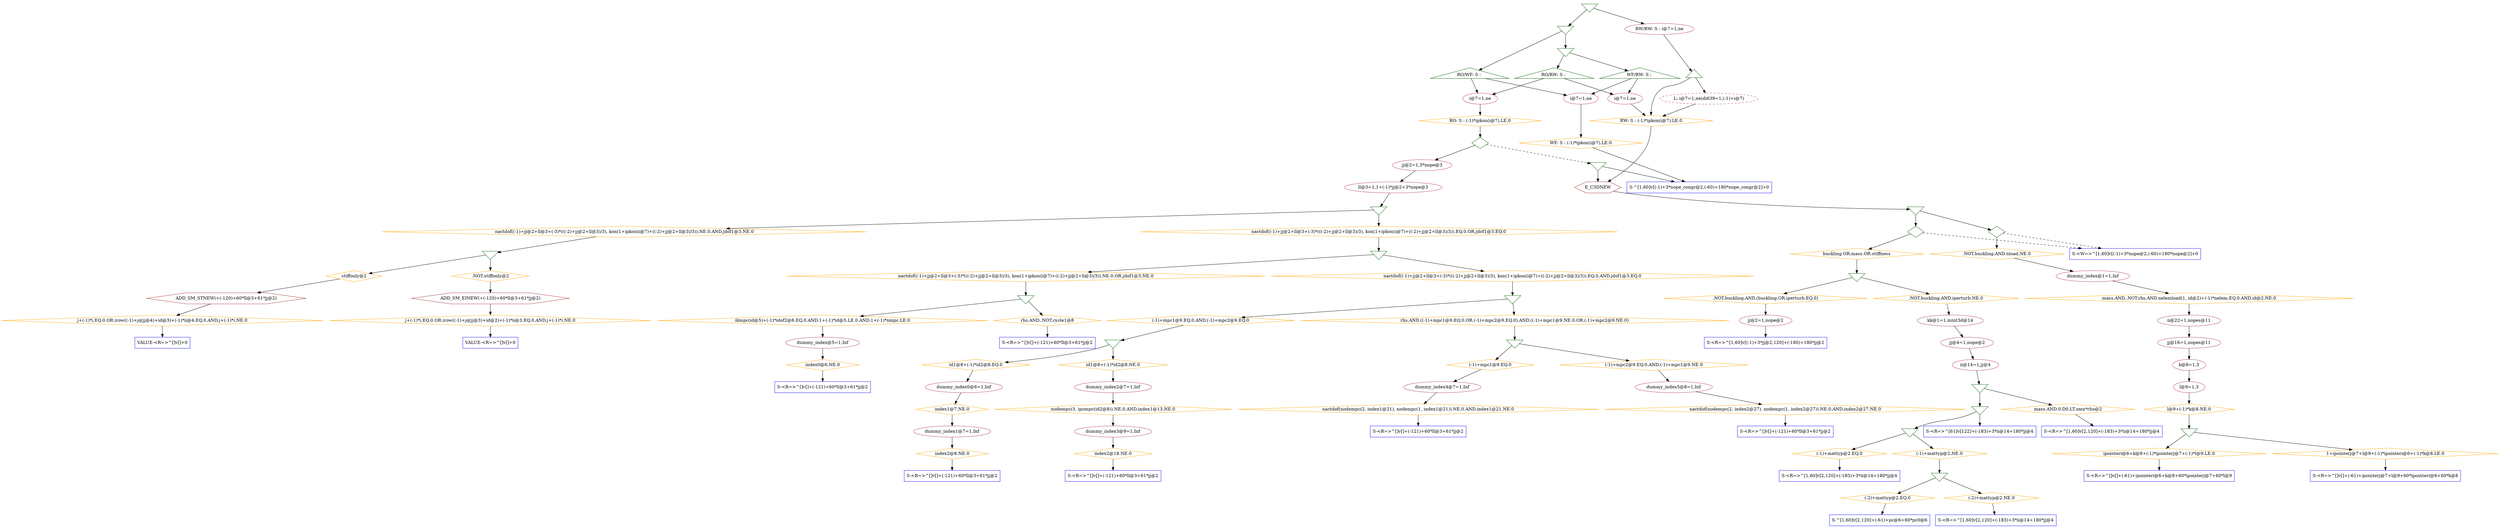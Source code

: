 
/* Automatically generated by Polaris */

digraph RTLMAD { 
	ordering="out"; 
	"0x53b19740" [label="", shape="invtriangle", color="darkgreen"];
	"0x53b19740" -> "0x53aaa040" [color="black"];
	"0x53b19740" -> "0x4ffba2f0" [color="black"];
	"0x53aaa040" [label="", shape="invtriangle", color="darkgreen"];
	"0x53aaa040" -> "0x4ff907c0" [color="black"];
	"0x53aaa040" -> "0x53b46a70" [color="black"];
	"0x4ff907c0" [label="RO/WF: S : ", shape="triangle", color="darkgreen"];
	"0x4ff907c0" -> "0x4ffb88b0" [color="black"];
	"0x4ff907c0" -> "0x4ff1a080" [color="black"];
	"0x4ffb88b0" [label="i@7=1,ne", color="maroon"];
	"0x4ffb88b0" -> "0x4f284350" [color="black"];
	"0x4f284350" [label="RO: S : (-1)*ipkon(i@7).LE.0", shape="diamond", color="orange"];
	"0x4f284350" -> "0x4f054050" [color="black"];
	"0x4f054050" [label="", shape="diamond", orientation="270", color="darkgreen"];
	"0x4f054050" -> "0x4de7d8e0" [color="black"];
	"0x4f054050" -> "0x4f04c5c0" [color="black", style="dashed"];
	"0x4de7d8e0" [label="jj@2=1,3*nope@3", color="maroon"];
	"0x4de7d8e0" -> "0x4d300400" [color="black"];
	"0x4d300400" [label="ll@3=1,1+(-1)*jj@2+3*nope@3", color="maroon"];
	"0x4d300400" -> "0x4b35dd80" [color="black"];
	"0x4b35dd80" [label="", shape="invtriangle", color="darkgreen"];
	"0x4b35dd80" -> "0x4b3531f0" [color="black"];
	"0x4b35dd80" -> "0x4b344150" [color="black"];
	"0x4b3531f0" [label="nactdof((-1)+jj@2+ll@3+(-3)*(((-2)+jj@2+ll@3)/3), kon(1+ipkon(i@7)+((-2)+jj@2+ll@3)/3)).NE.0.AND.jdof1@3.NE.0", shape="diamond", color="orange"];
	"0x4b3531f0" -> "0x202f58c0" [color="black"];
	"0x202f58c0" [label="", shape="invtriangle", color="darkgreen"];
	"0x202f58c0" -> "0x20408ec0" [color="black"];
	"0x202f58c0" -> "0x202cc250" [color="black"];
	"0x20408ec0" [label="stiffonly@2", shape="diamond", color="orange"];
	"0x20408ec0" -> "0x3980e180" [color="black"];
	"0x3980e180" [label="ADD_SM_STNEW(+(-120)+60*ll@3+61*jj@2)", shape="hexagon", color="brown"];
	"0x3980e180" -> "0x47883990" [color="black"];
	"0x47883990" [label="j+(-1)*i.EQ.0.OR.irow((-1)+jq(jj@4)+id@3)+(-1)*ii@4.EQ.0.AND.j+(-1)*i.NE.0", shape="diamond", color="orange"];
	"0x47883990" -> "0x4782a4e0" [color="black"];
	"0x4782a4e0" [label="VALUE-<R=>^[]v[]+0", shape="box", color="blue"];
	"0x202cc250" [label=".NOT.stiffonly@2", shape="diamond", color="orange"];
	"0x202cc250" -> "0x2c99d0f0" [color="black"];
	"0x2c99d0f0" [label="ADD_SM_EINEW(+(-120)+60*ll@3+61*jj@2)", shape="hexagon", color="brown"];
	"0x2c99d0f0" -> "0x4791a220" [color="black"];
	"0x4791a220" [label="j+(-1)*i.EQ.0.OR.irow((-1)+jq(jj@3)+id@2)+(-1)*ii@3.EQ.0.AND.j+(-1)*i.NE.0", shape="diamond", color="orange"];
	"0x4791a220" -> "0x4789b1b0" [color="black"];
	"0x4789b1b0" [label="VALUE-<R=>^[]v[]+0", shape="box", color="blue"];
	"0x4b344150" [label="nactdof((-1)+jj@2+ll@3+(-3)*(((-2)+jj@2+ll@3)/3), kon(1+ipkon(i@7)+((-2)+jj@2+ll@3)/3)).EQ.0.OR.jdof1@3.EQ.0", shape="diamond", color="orange"];
	"0x4b344150" -> "0x4b15af90" [color="black"];
	"0x4b15af90" [label="", shape="invtriangle", color="darkgreen"];
	"0x4b15af90" -> "0x4b16e020" [color="black"];
	"0x4b15af90" -> "0x4b161c20" [color="black"];
	"0x4b16e020" [label="nactdof((-1)+jj@2+ll@3+(-3)*(((-2)+jj@2+ll@3)/3), kon(1+ipkon(i@7)+((-2)+jj@2+ll@3)/3)).NE.0.OR.jdof1@3.NE.0", shape="diamond", color="orange"];
	"0x4b16e020" -> "0x2bfe3fe0" [color="black"];
	"0x2bfe3fe0" [label="", shape="invtriangle", color="darkgreen"];
	"0x2bfe3fe0" -> "0x44021830" [color="black"];
	"0x2bfe3fe0" -> "0x43d8da20" [color="black"];
	"0x44021830" [label="ikmpc(id@5)+(-1)*idof2@6.EQ.0.AND.1+(-1)*id@5.LE.0.AND.1+(-1)*nmpc.LE.0", shape="diamond", color="orange"];
	"0x44021830" -> "0x30e78890" [color="black"];
	"0x30e78890" [label="dummy_index@5=1,Inf", color="maroon"];
	"0x30e78890" -> "0x2add87b0" [color="black"];
	"0x2add87b0" [label="index0@6.NE.0", shape="diamond", color="orange"];
	"0x2add87b0" -> "0x321340c0" [color="black"];
	"0x321340c0" [label="S-<R=>^[]v[]+(-121)+60*ll@3+61*jj@2", shape="box", color="blue"];
	"0x43d8da20" [label="rhs.AND..NOT.cycle1@8", shape="diamond", color="orange"];
	"0x43d8da20" -> "0x4406f7c0" [color="black"];
	"0x4406f7c0" [label="S-<R=>^[]v[]+(-121)+60*ll@3+61*jj@2", shape="box", color="blue"];
	"0x4b161c20" [label="nactdof((-1)+jj@2+ll@3+(-3)*(((-2)+jj@2+ll@3)/3), kon(1+ipkon(i@7)+((-2)+jj@2+ll@3)/3)).EQ.0.AND.jdof1@3.EQ.0", shape="diamond", color="orange"];
	"0x4b161c20" -> "0x4ae6a700" [color="black"];
	"0x4ae6a700" [label="", shape="invtriangle", color="darkgreen"];
	"0x4ae6a700" -> "0x4ae66ad0" [color="black"];
	"0x4ae6a700" -> "0x4ae58b90" [color="black"];
	"0x4ae66ad0" [label="(-1)+mpc1@9.EQ.0.AND.(-1)+mpc2@9.EQ.0", shape="diamond", color="orange"];
	"0x4ae66ad0" -> "0x4a37b800" [color="black"];
	"0x4a37b800" [label="", shape="invtriangle", color="darkgreen"];
	"0x4a37b800" -> "0x4a378ec0" [color="black"];
	"0x4a37b800" -> "0x4a376840" [color="black"];
	"0x4a378ec0" [label="id1@8+(-1)*id2@8.EQ.0", shape="diamond", color="orange"];
	"0x4a378ec0" -> "0x483bc160" [color="black"];
	"0x483bc160" [label="dummy_index0@6=1,Inf", color="maroon"];
	"0x483bc160" -> "0x4821b5f0" [color="black"];
	"0x4821b5f0" [label="index1@7.NE.0", shape="diamond", color="orange"];
	"0x4821b5f0" -> "0x2accec80" [color="black"];
	"0x2accec80" [label="dummy_index1@7=1,Inf", color="maroon"];
	"0x2accec80" -> "0x43dff9b0" [color="black"];
	"0x43dff9b0" [label="index2@8.NE.0", shape="diamond", color="orange"];
	"0x43dff9b0" -> "0x3fd579e0" [color="black"];
	"0x3fd579e0" [label="S-<R=>^[]v[]+(-121)+60*ll@3+61*jj@2", shape="box", color="blue"];
	"0x4a376840" [label="id1@8+(-1)*id2@8.NE.0", shape="diamond", color="orange"];
	"0x4a376840" -> "0x4a28e360" [color="black"];
	"0x4a28e360" [label="dummy_index2@7=1,Inf", color="maroon"];
	"0x4a28e360" -> "0x4998ca10" [color="black"];
	"0x4998ca10" [label="nodempc(3, ipompc(id2@8)).NE.0.AND.index1@13.NE.0", shape="diamond", color="orange"];
	"0x4998ca10" -> "0x490e2ff0" [color="black"];
	"0x490e2ff0" [label="dummy_index3@9=1,Inf", color="maroon"];
	"0x490e2ff0" -> "0x48ddcf70" [color="black"];
	"0x48ddcf70" [label="index2@18.NE.0", shape="diamond", color="orange"];
	"0x48ddcf70" -> "0x48ae7130" [color="black"];
	"0x48ae7130" [label="S-<R=>^[]v[]+(-121)+60*ll@3+61*jj@2", shape="box", color="blue"];
	"0x4ae58b90" [label="rhs.AND.((-1)+mpc1@9.EQ.0.OR.(-1)+mpc2@9.EQ.0).AND.((-1)+mpc1@9.NE.0.OR.(-1)+mpc2@9.NE.0)", shape="diamond", color="orange"];
	"0x4ae58b90" -> "0x4ad824b0" [color="black"];
	"0x4ad824b0" [label="", shape="invtriangle", color="darkgreen"];
	"0x4ad824b0" -> "0x4ad66eb0" [color="black"];
	"0x4ad824b0" -> "0x4ac44470" [color="black"];
	"0x4ad66eb0" [label="(-1)+mpc1@9.EQ.0", shape="diamond", color="orange"];
	"0x4ad66eb0" -> "0x4a6714f0" [color="black"];
	"0x4a6714f0" [label="dummy_index4@7=1,Inf", color="maroon"];
	"0x4a6714f0" -> "0x4a442700" [color="black"];
	"0x4a442700" [label="nactdof(nodempc(2, index1@21), nodempc(1, index1@21)).NE.0.AND.index1@21.NE.0", shape="diamond", color="orange"];
	"0x4a442700" -> "0x4a4067a0" [color="black"];
	"0x4a4067a0" [label="S-<R=>^[]v[]+(-121)+60*ll@3+61*jj@2", shape="box", color="blue"];
	"0x4ac44470" [label="(-1)+mpc2@9.EQ.0.AND.(-1)+mpc1@9.NE.0", shape="diamond", color="orange"];
	"0x4ac44470" -> "0x4ab86070" [color="black"];
	"0x4ab86070" [label="dummy_index5@8=1,Inf", color="maroon"];
	"0x4ab86070" -> "0x4a8e69d0" [color="black"];
	"0x4a8e69d0" [label="nactdof(nodempc(2, index2@27), nodempc(1, index2@27)).NE.0.AND.index2@27.NE.0", shape="diamond", color="orange"];
	"0x4a8e69d0" -> "0x3faec7a0" [color="black"];
	"0x3faec7a0" [label="S-<R=>^[]v[]+(-121)+60*ll@3+61*jj@2", shape="box", color="blue"];
	"0x4f04c5c0" [label="", shape="invtriangle", color="darkgreen"];
	"0x4f04c5c0" -> "0x47ddc470" [color="black"];
	"0x4f04c5c0" -> "0x47dc1b70" [color="black"];
	"0x47ddc470" [label="E_C3DNEW", shape="hexagon", color="brown"];
	"0x47ddc470" -> "0x475d7c50" [color="black"];
	"0x475d7c50" [label="", shape="invtriangle", color="darkgreen"];
	"0x475d7c50" -> "0x43524570" [color="black"];
	"0x475d7c50" -> "0x475e67b0" [color="black"];
	"0x43524570" [label="", shape="diamond", orientation="270", color="darkgreen"];
	"0x43524570" -> "0x40c3e1c0" [color="black"];
	"0x43524570" -> "0x2e465ca0" [color="black", style="dashed"];
	"0x40c3e1c0" [label="buckling.OR.mass.OR.stiffness", shape="diamond", color="orange"];
	"0x40c3e1c0" -> "0x27f476d0" [color="black"];
	"0x27f476d0" [label="", shape="invtriangle", color="darkgreen"];
	"0x27f476d0" -> "0x3d897170" [color="black"];
	"0x27f476d0" -> "0x3fd9f020" [color="black"];
	"0x3d897170" [label=".NOT.buckling.AND.(buckling.OR.iperturb.EQ.0)", shape="diamond", color="orange"];
	"0x3d897170" -> "0x40c2f860" [color="black"];
	"0x40c2f860" [label="jj@2=1,nope@2", color="maroon"];
	"0x40c2f860" -> "0x412e72e0" [color="black"];
	"0x412e72e0" [label="S-<R=>^[1,60]v[(-1)+3*jj@2,120]+(-180)+180*jj@2", shape="box", color="blue"];
	"0x3fd9f020" [label=".NOT.buckling.AND.iperturb.NE.0", shape="diamond", color="orange"];
	"0x3fd9f020" -> "0x22083860" [color="black"];
	"0x22083860" [label="kk@1=1,mint3d@14", color="maroon"];
	"0x22083860" -> "0x3a88af20" [color="black"];
	"0x3a88af20" [label="jj@4=1,nope@2", color="maroon"];
	"0x3a88af20" -> "0x26e644c0" [color="black"];
	"0x26e644c0" [label="ii@14=1,jj@4", color="maroon"];
	"0x26e644c0" -> "0x3f92faf0" [color="black"];
	"0x3f92faf0" [label="", shape="invtriangle", color="darkgreen"];
	"0x3f92faf0" -> "0x2e8156e0" [color="black"];
	"0x3f92faf0" -> "0x3c09f220" [color="black"];
	"0x2e8156e0" [label="", shape="invtriangle", color="darkgreen"];
	"0x2e8156e0" -> "0x22c5d550" [color="black"];
	"0x2e8156e0" -> "0x32d89570" [color="black"];
	"0x22c5d550" [label="", shape="invtriangle", color="darkgreen"];
	"0x22c5d550" -> "0x27657de0" [color="black"];
	"0x22c5d550" -> "0x3213ed50" [color="black"];
	"0x27657de0" [label="(-1)+mattyp@2.EQ.0", shape="diamond", color="orange"];
	"0x27657de0" -> "0x327ce310" [color="black"];
	"0x327ce310" [label="S-<R=>^[1,60]v[2,120]+(-183)+3*ii@14+180*jj@4", shape="box", color="blue"];
	"0x3213ed50" [label="(-1)+mattyp@2.NE.0", shape="diamond", color="orange"];
	"0x3213ed50" -> "0x3a4ae020" [color="black"];
	"0x3a4ae020" [label="", shape="invtriangle", color="darkgreen"];
	"0x3a4ae020" -> "0x3fe718d0" [color="black"];
	"0x3a4ae020" -> "0x3573de50" [color="black"];
	"0x3fe718d0" [label="(-2)+mattyp@2.EQ.0", shape="diamond", color="orange"];
	"0x3fe718d0" -> "0x407d7740" [color="black"];
	"0x407d7740" [label="S-^[1,60]v[2,120]+(-61)+pc@6+60*pc0@6", shape="box", color="blue"];
	"0x3573de50" [label="(-2)+mattyp@2.NE.0", shape="diamond", color="orange"];
	"0x3573de50" -> "0x3ff93890" [color="black"];
	"0x3ff93890" [label="S-<R=>^[1,60]v[2,120]+(-183)+3*ii@14+180*jj@4", shape="box", color="blue"];
	"0x32d89570" [label="S-<R=>^[61]v[122]+(-183)+3*ii@14+180*jj@4", shape="box", color="blue"];
	"0x3c09f220" [label="mass.AND.0.D0.LT.omx*rho@2", shape="diamond", color="orange"];
	"0x3c09f220" -> "0x40e4ba60" [color="black"];
	"0x40e4ba60" [label="S-<R=>^[1,60]v[2,120]+(-183)+3*ii@14+180*jj@4", shape="box", color="blue"];
	"0x2e465ca0" [label="S-<W=>^[1,60]v[(-1)+3*nope@2,(-60)+180*nope@2]+0", shape="box", color="blue"];
	"0x475e67b0" [label="", shape="diamond", orientation="270", color="darkgreen"];
	"0x475e67b0" -> "0x4754ffb0" [color="black"];
	"0x475e67b0" -> "0x2e465ca0" [color="black", style="dashed"];
	"0x4754ffb0" [label=".NOT.buckling.AND.nload.NE.0", shape="diamond", color="orange"];
	"0x4754ffb0" -> "0x45c969e0" [color="black"];
	"0x45c969e0" [label="dummy_index@1=1,Inf", color="maroon"];
	"0x45c969e0" -> "0x44ce6bc0" [color="black"];
	"0x44ce6bc0" [label="mass.AND..NOT.rhs.AND.nelemload(1, id@2)+(-1)*nelem.EQ.0.AND.id@2.NE.0", shape="diamond", color="orange"];
	"0x44ce6bc0" -> "0x4474dad0" [color="black"];
	"0x4474dad0" [label="ii@22=1,nopes@11", color="maroon"];
	"0x4474dad0" -> "0x44749b50" [color="black"];
	"0x44749b50" [label="jj@16=1,nopes@11", color="maroon"];
	"0x44749b50" -> "0x446fd940" [color="black"];
	"0x446fd940" [label="k@8=1,3", color="maroon"];
	"0x446fd940" -> "0x35a9ec40" [color="black"];
	"0x35a9ec40" [label="l@9=1,3", color="maroon"];
	"0x35a9ec40" -> "0x27d078e0" [color="black"];
	"0x27d078e0" [label="l@9+(-1)*k@8.NE.0", shape="diamond", color="orange"];
	"0x27d078e0" -> "0x310f26b0" [color="black"];
	"0x310f26b0" [label="", shape="invtriangle", color="darkgreen"];
	"0x310f26b0" -> "0x3d841fa0" [color="black"];
	"0x310f26b0" -> "0x3ee49140" [color="black"];
	"0x3d841fa0" [label="ipointeri@6+k@8+(-1)*ipointerj@7+(-1)*l@9.LE.0", shape="diamond", color="orange"];
	"0x3d841fa0" -> "0x252f26a0" [color="black"];
	"0x252f26a0" [label="S-<R=>^[]v[]+(-61)+ipointeri@6+k@8+60*ipointerj@7+60*l@9", shape="box", color="blue"];
	"0x3ee49140" [label="1+ipointerj@7+l@9+(-1)*ipointeri@6+(-1)*k@8.LE.0", shape="diamond", color="orange"];
	"0x3ee49140" -> "0x2edbdf20" [color="black"];
	"0x2edbdf20" [label="S-<R=>^[]v[]+(-61)+ipointerj@7+l@9+60*ipointeri@6+60*k@8", shape="box", color="blue"];
	"0x47dc1b70" [label="S-^[1,60]v[(-1)+3*nope_congr@2,(-60)+180*nope_congr@2]+0", shape="box", color="blue"];
	"0x4ff1a080" [label="i@7=1,ne", color="maroon"];
	"0x4ff1a080" -> "0x4f2809d0" [color="black"];
	"0x4f2809d0" [label="WF: S : (-1)*ipkon(i@7).LE.0", shape="diamond", color="orange"];
	"0x4f2809d0" -> "0x47dc1b70" [color="black"];
	"0x53b46a70" [label="", shape="invtriangle", color="darkgreen"];
	"0x53b46a70" -> "0x4ff8ed30" [color="black"];
	"0x53b46a70" -> "0x5002a480" [color="black"];
	"0x4ff8ed30" [label="RO/RW: S : ", shape="triangle", color="darkgreen"];
	"0x4ff8ed30" -> "0x4ffb88b0" [color="black"];
	"0x4ff8ed30" -> "0x4ffab330" [color="black"];
	"0x4ffab330" [label="i@7=1,ne", color="maroon"];
	"0x4ffab330" -> "0x4f285f30" [color="black"];
	"0x4f285f30" [label="RW: S : (-1)*ipkon(i@7).LE.0", shape="diamond", color="orange"];
	"0x4f285f30" -> "0x47ddc470" [color="black"];
	"0x5002a480" [label="WF/RW: S : ", shape="triangle", color="darkgreen"];
	"0x5002a480" -> "0x4ff1a080" [color="black"];
	"0x5002a480" -> "0x4ffab330" [color="black"];
	"0x4ffba2f0" [label="RW/RW: S : i@7=1,ne", color="maroon"];
	"0x4ffba2f0" -> "0x4ffded80" [color="black"];
	"0x4ffded80" [label="", shape="triangle", color="darkgreen"];
	"0x4ffded80" -> "0x4f285f30" [color="black"];
	"0x4ffded80" -> "0x4ffe11b0" [color="black"];
	"0x4ffe11b0" [label="L: i@7=1,ne(di639=1,(-1)+i@7)", style="dashed", color="maroon"];
	"0x4ffe11b0" -> "0x4f285f30" [color="black"];
}
/* End of file */